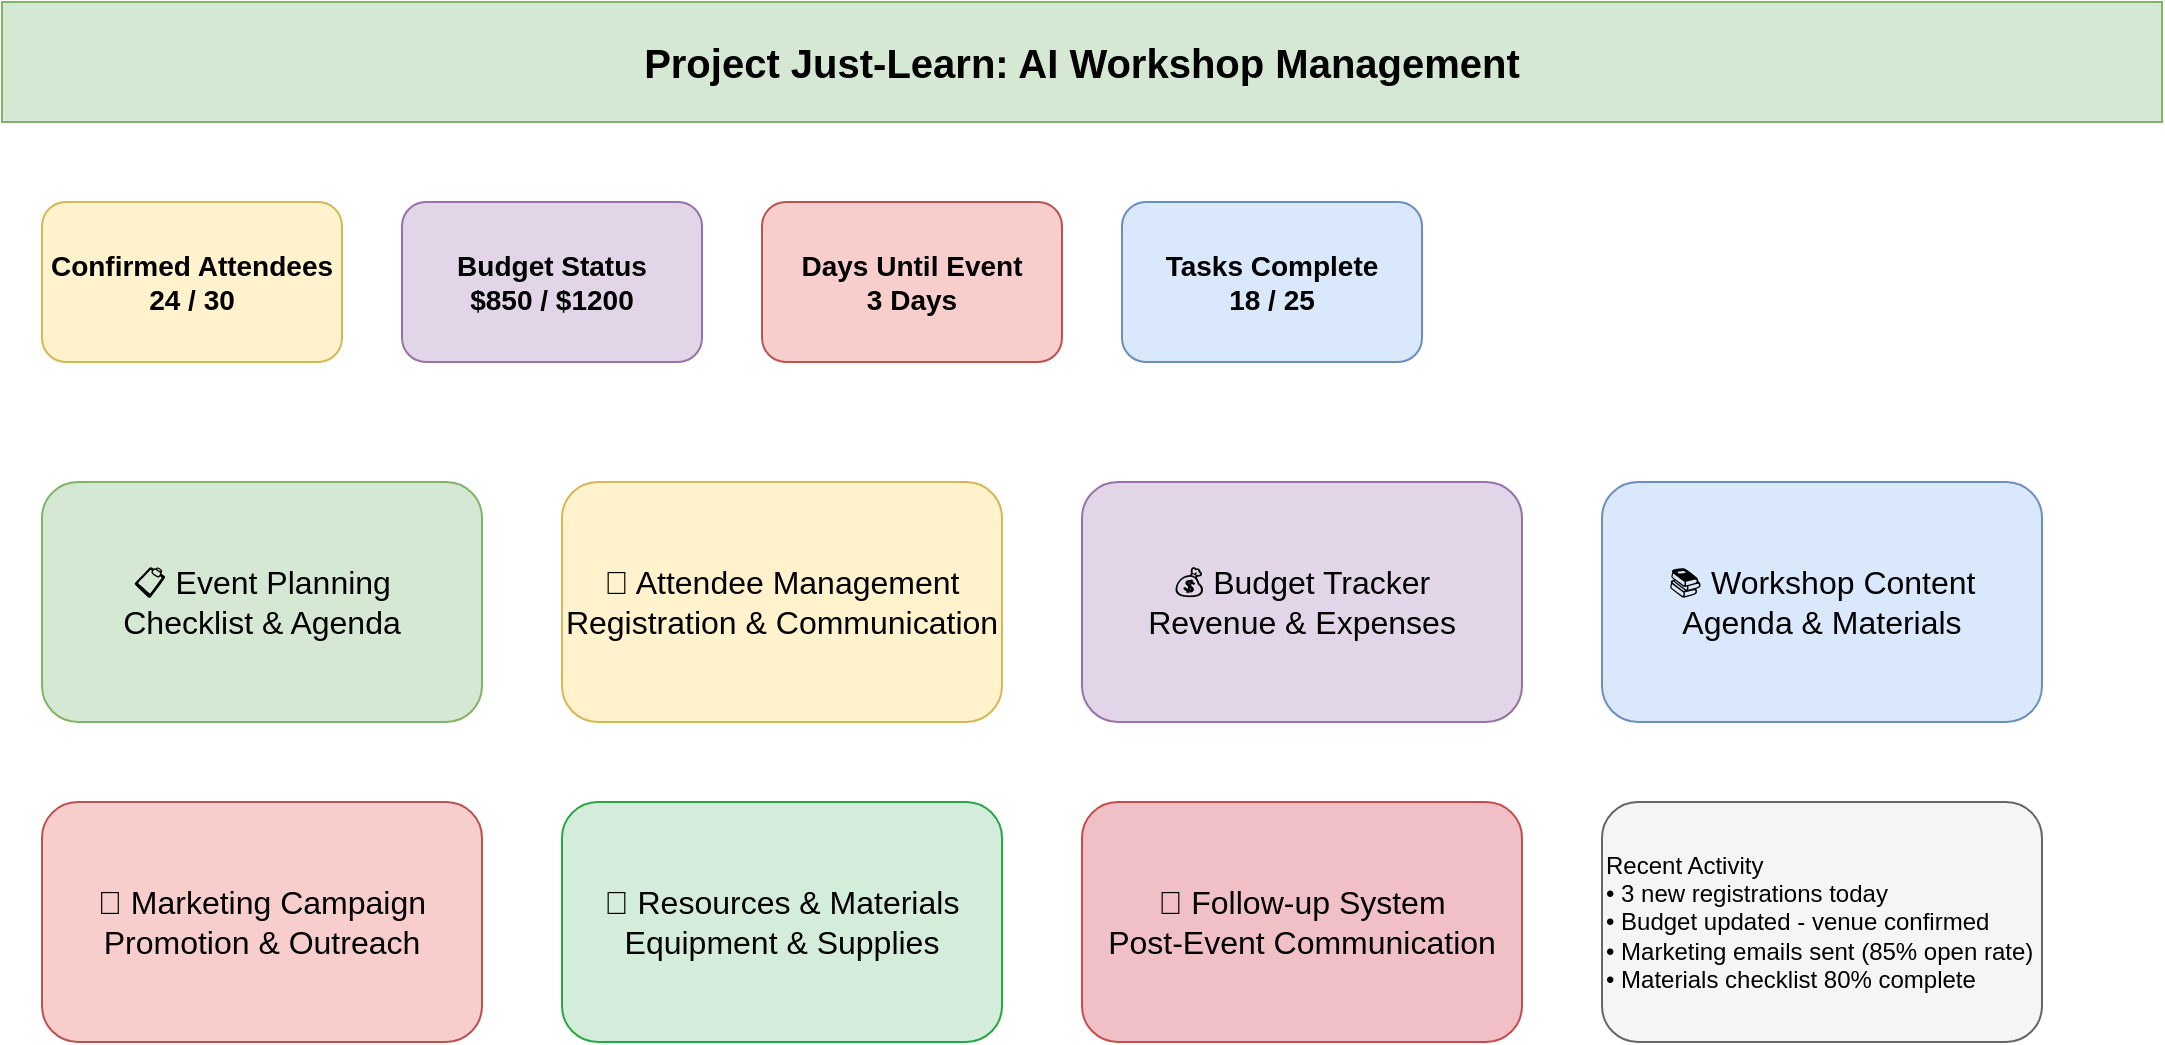 <mxfile version="24.2.5">
  <diagram name="Main Dashboard" id="dashboard">
    <mxGraphModel dx="1422" dy="738" grid="1" gridSize="10" guides="1" tooltips="1" connect="1" arrows="1" fold="1" page="1" pageScale="1" pageWidth="1169" pageHeight="827" math="0" shadow="0">
      <root>
        <mxCell id="0"/>
        <mxCell id="1" parent="0"/>
        <!-- Header -->
        <mxCell id="header" value="Project Just-Learn: AI Workshop Management" style="rounded=0;whiteSpace=wrap;html=1;fillColor=#d5e8d4;strokeColor=#82b366;fontSize=20;fontStyle=1" vertex="1" parent="1">
          <mxGeometry x="40" y="40" width="1080" height="60" as="geometry"/>
        </mxCell>
        <!-- Quick Stats Cards -->
        <mxCell id="stats1" value="Confirmed Attendees&#xa;24 / 30" style="rounded=1;whiteSpace=wrap;html=1;fillColor=#fff2cc;strokeColor=#d6b656;fontSize=14;fontStyle=1" vertex="1" parent="1">
          <mxGeometry x="60" y="140" width="150" height="80" as="geometry"/>
        </mxCell>
        <mxCell id="stats2" value="Budget Status&#xa;$850 / $1200" style="rounded=1;whiteSpace=wrap;html=1;fillColor=#e1d5e7;strokeColor=#9673a6;fontSize=14;fontStyle=1" vertex="1" parent="1">
          <mxGeometry x="240" y="140" width="150" height="80" as="geometry"/>
        </mxCell>
        <mxCell id="stats3" value="Days Until Event&#xa;3 Days" style="rounded=1;whiteSpace=wrap;html=1;fillColor=#f8cecc;strokeColor=#b85450;fontSize=14;fontStyle=1" vertex="1" parent="1">
          <mxGeometry x="420" y="140" width="150" height="80" as="geometry"/>
        </mxCell>
        <mxCell id="stats4" value="Tasks Complete&#xa;18 / 25" style="rounded=1;whiteSpace=wrap;html=1;fillColor=#dae8fc;strokeColor=#6c8ebf;fontSize=14;fontStyle=1" vertex="1" parent="1">
          <mxGeometry x="600" y="140" width="150" height="80" as="geometry"/>
        </mxCell>
        <!-- Navigation Grid -->
        <mxCell id="nav1" value="📋 Event Planning&#xa;Checklist &amp; Agenda" style="rounded=1;whiteSpace=wrap;html=1;fillColor=#d5e8d4;strokeColor=#82b366;fontSize=16" vertex="1" parent="1">
          <mxGeometry x="60" y="280" width="220" height="120" as="geometry"/>
        </mxCell>
        <mxCell id="nav2" value="👥 Attendee Management&#xa;Registration &amp; Communication" style="rounded=1;whiteSpace=wrap;html=1;fillColor=#fff2cc;strokeColor=#d6b656;fontSize=16" vertex="1" parent="1">
          <mxGeometry x="320" y="280" width="220" height="120" as="geometry"/>
        </mxCell>
        <mxCell id="nav3" value="💰 Budget Tracker&#xa;Revenue &amp; Expenses" style="rounded=1;whiteSpace=wrap;html=1;fillColor=#e1d5e7;strokeColor=#9673a6;fontSize=16" vertex="1" parent="1">
          <mxGeometry x="580" y="280" width="220" height="120" as="geometry"/>
        </mxCell>
        <mxCell id="nav4" value="📚 Workshop Content&#xa;Agenda &amp; Materials" style="rounded=1;whiteSpace=wrap;html=1;fillColor=#dae8fc;strokeColor=#6c8ebf;fontSize=16" vertex="1" parent="1">
          <mxGeometry x="840" y="280" width="220" height="120" as="geometry"/>
        </mxCell>
        <mxCell id="nav5" value="📢 Marketing Campaign&#xa;Promotion &amp; Outreach" style="rounded=1;whiteSpace=wrap;html=1;fillColor=#f8cecc;strokeColor=#b85450;fontSize=16" vertex="1" parent="1">
          <mxGeometry x="60" y="440" width="220" height="120" as="geometry"/>
        </mxCell>
        <mxCell id="nav6" value="🎯 Resources &amp; Materials&#xa;Equipment &amp; Supplies" style="rounded=1;whiteSpace=wrap;html=1;fillColor=#d4edda;strokeColor=#28a745;fontSize=16" vertex="1" parent="1">
          <mxGeometry x="320" y="440" width="220" height="120" as="geometry"/>
        </mxCell>
        <mxCell id="nav7" value="📧 Follow-up System&#xa;Post-Event Communication" style="rounded=1;whiteSpace=wrap;html=1;fillColor=#f1c0c7;strokeColor=#c94c4c;fontSize=16" vertex="1" parent="1">
          <mxGeometry x="580" y="440" width="220" height="120" as="geometry"/>
        </mxCell>
        <!-- Recent Activity -->
        <mxCell id="activity" value="Recent Activity&#xa;• 3 new registrations today&#xa;• Budget updated - venue confirmed&#xa;• Marketing emails sent (85% open rate)&#xa;• Materials checklist 80% complete" style="rounded=1;whiteSpace=wrap;html=1;fillColor=#f5f5f5;strokeColor=#666666;fontSize=12;align=left" vertex="1" parent="1">
          <mxGeometry x="840" y="440" width="220" height="120" as="geometry"/>
        </mxCell>
      </root>
    </mxGraphModel>
  </diagram>
  
  <diagram name="Registration Management" id="registration">
    <mxGraphModel dx="1422" dy="738" grid="1" gridSize="10" guides="1" tooltips="1" connect="1" arrows="1" fold="1" page="1" pageScale="1" pageWidth="1169" pageHeight="827" math="0" shadow="0">
      <root>
        <mxCell id="0"/>
        <mxCell id="1" parent="0"/>
        <!-- Header -->
        <mxCell id="reg-header" value="Attendee Registration Management" style="rounded=0;whiteSpace=wrap;html=1;fillColor=#fff2cc;strokeColor=#d6b656;fontSize=18;fontStyle=1" vertex="1" parent="1">
          <mxGeometry x="40" y="40" width="1080" height="50" as="geometry"/>
        </mxCell>
        <!-- Registration Stats -->
        <mxCell id="reg-stats" value="Registration Overview&#xa;Confirmed: 24 | Waitlist: 6 | Capacity: 30&#xa;No-shows expected: 2-3 (10%)" style="rounded=1;whiteSpace=wrap;html=1;fillColor=#d1ecf1;strokeColor=#0c5460;fontSize=14" vertex="1" parent="1">
          <mxGeometry x="60" y="120" width="400" height="80" as="geometry"/>
        </mxCell>
        <!-- Quick Actions -->
        <mxCell id="reg-actions" value="Quick Actions&#xa;[Send Reminder] [Export List]&#xa;[Add from Waitlist] [Mark No-Show]" style="rounded=1;whiteSpace=wrap;html=1;fillColor=#d4edda;strokeColor=#155724;fontSize=14" vertex="1" parent="1">
          <mxGeometry x="500" y="120" width="300" height="80" as="geometry"/>
        </mxCell>
        <!-- Attendee List Table -->
        <mxCell id="attendee-table" value="Attendee List&#xa;┌─────────────────────────────────────────────────────────────┐&#xa;│ Name        │ Email           │ Phone     │ AI Exp │ Status    │&#xa;├─────────────────────────────────────────────────────────────┤&#xa;│ John Smith  │ john@email.com  │ 555-0123  │ Beginner│ Confirmed │&#xa;│ Jane Doe    │ jane@email.com  │ 555-0124  │ None    │ Confirmed │&#xa;│ Mike Wilson │ mike@email.com  │ 555-0125  │ Inter.  │ Waitlist  │&#xa;│ [Add Row]   │                 │           │         │           │&#xa;└─────────────────────────────────────────────────────────────┘" style="rounded=1;whiteSpace=wrap;html=1;fillColor=#f8f9fa;strokeColor=#6c757d;fontSize=12;fontFamily=Courier New;align=left" vertex="1" parent="1">
          <mxGeometry x="60" y="240" width="740" height="200" as="geometry"/>
        </mxCell>
        <!-- Communication Templates -->
        <mxCell id="comm-templates" value="Communication Templates&#xa;┌ Confirmation Email ┐ ┌ Reminder Email ┐&#xa;│ Subject: Welcome!   │ │ Subject: Tomorrow! │&#xa;│ • Event details     │ │ • Final reminders  │&#xa;│ • What to bring     │ │ • Contact info     │&#xa;│ [Edit] [Send]       │ │ [Edit] [Send]      │&#xa;└─────────────────────┘ └────────────────────┘" style="rounded=1;whiteSpace=wrap;html=1;fillColor=#e2e3e5;strokeColor=#383d41;fontSize=12;fontFamily=Courier New;align=left" vertex="1" parent="1">
          <mxGeometry x="60" y="480" width="500" height="150" as="geometry"/>
        </mxCell>
        <!-- Check-in Process -->
        <mxCell id="checkin" value="Day-of Check-in&#xa;□ Registration table setup&#xa;□ Name tags prepared&#xa;□ Attendance sheet ready&#xa;□ Materials organized&#xa;&#xa;Emergency Contact:&#xa;📞 [Your Phone Number]" style="rounded=1;whiteSpace=wrap;html=1;fillColor=#fff3cd;strokeColor=#856404;fontSize=12;align=left" vertex="1" parent="1">
          <mxGeometry x="600" y="480" width="200" height="150" as="geometry"/>
        </mxCell>
      </root>
    </mxGraphModel>
  </diagram>

  <diagram name="Budget Tracker" id="budget">
    <mxGraphModel dx="1422" dy="738" grid="1" gridSize="10" guides="1" tooltips="1" connect="1" arrows="1" fold="1" page="1" pageScale="1" pageWidth="1169" pageHeight="827" math="0" shadow="0">
      <root>
        <mxCell id="0"/>
        <mxCell id="1" parent="0"/>
        <!-- Header -->
        <mxCell id="budget-header" value="Project Just-Learn Budget Tracker" style="rounded=0;whiteSpace=wrap;html=1;fillColor=#e1d5e7;strokeColor=#9673a6;fontSize=18;fontStyle=1" vertex="1" parent="1">
          <mxGeometry x="40" y="40" width="1080" height="50" as="geometry"/>
        </mxCell>
        <!-- Financial Summary -->
        <mxCell id="fin-summary" value="Financial Summary&#xa;Total Revenue: $1,200 (24 attendees × $50)&#xa;Total Expenses: $850&#xa;Net Profit: $350" style="rounded=1;whiteSpace=wrap;html=1;fillColor=#d4edda;strokeColor=#155724;fontSize=16;fontStyle=1" vertex="1" parent="1">
          <mxGeometry x="60" y="120" width="350" height="100" as="geometry"/>
        </mxCell>
        <!-- Break-even Analysis -->
        <mxCell id="breakeven" value="Break-even Analysis&#xa;Break-even: 17 attendees&#xa;Current: 24 confirmed&#xa;Buffer: 7 extra (safety margin)" style="rounded=1;whiteSpace=wrap;html=1;fillColor=#d1ecf1;strokeColor=#0c5460;fontSize=14" vertex="1" parent="1">
          <mxGeometry x="450" y="120" width="300" height="100" as="geometry"/>
        </mxCell>
        <!-- Expense Breakdown -->
        <mxCell id="expense-chart" value="Expense Breakdown&#xa;┌─────────────────────────┐&#xa;│ Venue Rental    $300    │&#xa;│ Equipment       $200    │&#xa;│ Materials       $150    │&#xa;│ Marketing       $100    │&#xa;│ Refreshments    $100    │&#xa;│ TOTAL          $850     │&#xa;└─────────────────────────┘" style="rounded=1;whiteSpace=wrap;html=1;fillColor=#f8f9fa;strokeColor=#6c757d;fontSize=12;fontFamily=Courier New;align=left" vertex="1" parent="1">
          <mxGeometry x="60" y="260" width="300" height="200" as="geometry"/>
        </mxCell>
        <!-- Payment Tracking -->
        <mxCell id="payment-track" value="Payment Tracking&#xa;┌─────────────────────────────────┐&#xa;│ Vendor          │ Amount │ Status │&#xa;├─────────────────────────────────┤&#xa;│ City Library    │ $300   │ PAID   │&#xa;│ AV Rental Co    │ $200   │ DUE    │&#xa;│ Print Shop      │ $150   │ PAID   │&#xa;│ Coffee Service  │ $100   │ DUE    │&#xa;└─────────────────────────────────┘" style="rounded=1;whiteSpace=wrap;html=1;fillColor=#fff3cd;strokeColor=#856404;fontSize=12;fontFamily=Courier New;align=left" vertex="1" parent="1">
          <mxGeometry x="400" y="260" width="400" height="200" as="geometry"/>
        </mxCell>
        <!-- Budget Status -->
        <mxCell id="budget-status" value="Budget Health: ✅ GREEN&#xa;Revenue exceeds expenses&#xa;with healthy 29% margin&#xa;&#xa;Next Review: Day before event&#xa;Contingency fund: $120 available" style="rounded=1;whiteSpace=wrap;html=1;fillColor=#d5e8d4;strokeColor=#82b366;fontSize=14" vertex="1" parent="1">
          <mxGeometry x="60" y="500" width="300" height="120" as="geometry"/>
        </mxCell>
        <!-- Revenue Sources -->
        <mxCell id="revenue" value="Revenue Sources&#xa;Registration fees: $1,200&#xa;Sponsorships: $0&#xa;Material sales: $0&#xa;&#xa;Pricing: $50/person&#xa;Early bird: $40 (expired)" style="rounded=1;whiteSpace=wrap;html=1;fillColor=#f1c0c7;strokeColor=#721c24;fontSize=12" vertex="1" parent="1">
          <mxGeometry x="400" y="500" width="300" height="120" as="geometry"/>
        </mxCell>
      </root>
    </mxGraphModel>
  </diagram>

  <diagram name="Marketing Campaign" id="marketing">
    <mxGraphModel dx="1422" dy="738" grid="1" gridSize="10" guides="1" tooltips="1" connect="1" arrows="1" fold="1" page="1" pageScale="1" pageWidth="1169" pageHeight="827" math="0" shadow="0">
      <root>
        <mxCell id="0"/>
        <mxCell id="1" parent="0"/>
        <!-- Header -->
        <mxCell id="marketing-header" value="Marketing Campaign Dashboard" style="rounded=0;whiteSpace=wrap;html=1;fillColor=#f8cecc;strokeColor=#b85450;fontSize=18;fontStyle=1" vertex="1" parent="1">
          <mxGeometry x="40" y="40" width="1080" height="50" as="geometry"/>
        </mxCell>
        <!-- Campaign Overview -->
        <mxCell id="campaign-stats" value="Campaign Performance&#xa;Total Reach: 2,450 people&#xa;Registrations: 24 (conversion: 0.98%)&#xa;Cost per registration: $4.17" style="rounded=1;whiteSpace=wrap;html=1;fillColor=#d4edda;strokeColor=#155724;fontSize=14;fontStyle=1" vertex="1" parent="1">
          <mxGeometry x="60" y="120" width="400" height="80" as="geometry"/>
        </mxCell>
        <!-- Timeline -->
        <mxCell id="timeline" value="Marketing Timeline&#xa;Week 1: Launch announcement ✅&#xa;Week 2: Social media push ✅&#xa;This week: Final reminders 🔄&#xa;Day-of: Live updates" style="rounded=1;whiteSpace=wrap;html=1;fillColor=#d1ecf1;strokeColor=#0c5460;fontSize=12" vertex="1" parent="1">
          <mxGeometry x="500" y="120" width="300" height="80" as="geometry"/>
        </mxCell>
        <!-- Channel Performance -->
        <mxCell id="channels" value="Marketing Channels&#xa;┌─────────────────────────────────────────┐&#xa;│ Channel      │ Reach │ Clicks │ Converts │&#xa;├─────────────────────────────────────────┤&#xa;│ Facebook     │ 1200  │ 180    │ 12       │&#xa;│ LinkedIn     │ 800   │ 120    │ 8        │&#xa;│ Email List   │ 300   │ 90     │ 3        │&#xa;│ Word-of-mouth│ 150   │ -      │ 1        │&#xa;└─────────────────────────────────────────┘" style="rounded=1;whiteSpace=wrap;html=1;fillColor=#f8f9fa;strokeColor=#6c757d;fontSize=12;fontFamily=Courier New;align=left" vertex="1" parent="1">
          <mxGeometry x="60" y="240" width="500" height="180" as="geometry"/>
        </mxCell>
        <!-- Content Library -->
        <mxCell id="content" value="Content Library&#xa;📱 Social Media Posts&#xa;  • LinkedIn post ✅&#xa;  • Facebook event ✅&#xa;  • Instagram stories ✅&#xa;&#xa;📧 Email Templates&#xa;  • Launch email ✅&#xa;  • Reminder email ✅&#xa;&#xa;🖨️ Print Materials&#xa;  • Flyers (50 printed) ✅" style="rounded=1;whiteSpace=wrap;html=1;fillColor=#fff3cd;strokeColor=#856404;fontSize=12;align=left" vertex="1" parent="1">
          <mxGeometry x="600" y="240" width="200" height="180" as="geometry"/>
        </mxCell>
        <!-- Next Actions -->
        <mxCell id="next-actions" value="Next Marketing Actions&#xa;□ Send final reminder email (tomorrow)&#xa;□ Post day-of social updates&#xa;□ Share behind-the-scenes content&#xa;□ Collect testimonials during event&#xa;□ Post thank you &amp; success story" style="rounded=1;whiteSpace=wrap;html=1;fillColor=#e2e3e5;strokeColor=#383d41;fontSize=12;align=left" vertex="1" parent="1">
          <mxGeometry x="60" y="450" width="400" height="120" as="geometry"/>
        </mxCell>
        <!-- Partnership Outreach -->
        <mxCell id="partnerships" value="Partnership Status&#xa;City Library: Hosting ✅&#xa;Local Tech Meetup: Promotion ✅&#xa;Community College: Declined&#xa;Chamber of Commerce: Pending&#xa;&#xa;Potential for next event:&#xa;Coffee shops for flyers" style="rounded=1;whiteSpace=wrap;html=1;fillColor=#f1c0c7;strokeColor=#721c24;fontSize=12;align=left" vertex="1" parent="1">
          <mxGeometry x="500" y="450" width="300" height="120" as="geometry"/>
        </mxCell>
      </root>
    </mxGraphModel>
  </diagram>

  <diagram name="User Flow" id="userflow">
    <mxGraphModel dx="1422" dy="738" grid="1" gridSize="10" guides="1" tooltips="1" connect="1" arrows="1" fold="1" page="1" pageScale="1" pageWidth="1169" pageHeight="827" math="0" shadow="0">
      <root>
        <mxCell id="0"/>
        <mxCell id="1" parent="0"/>
        <!-- Title -->
        <mxCell id="flow-title" value="Event Organizer User Flow" style="rounded=0;whiteSpace=wrap;html=1;fillColor=#dae8fc;strokeColor=#6c8ebf;fontSize=20;fontStyle=1" vertex="1" parent="1">
          <mxGeometry x="400" y="40" width="300" height="40" as="geometry"/>
        </mxCell>
        <!-- Start -->
        <mxCell id="start" value="Event Organizer&#xa;Starts Planning" style="ellipse;whiteSpace=wrap;html=1;fillColor=#d5e8d4;strokeColor=#82b366;fontSize=14" vertex="1" parent="1">
          <mxGeometry x="500" y="120" width="120" height="80" as="geometry"/>
        </mxCell>
        <!-- Dashboard -->
        <mxCell id="dashboard-flow" value="Main Dashboard&#xa;Overview &amp; Navigation" style="rounded=1;whiteSpace=wrap;html=1;fillColor=#fff2cc;strokeColor=#d6b656;fontSize=14" vertex="1" parent="1">
          <mxGeometry x="480" y="240" width="160" height="60" as="geometry"/>
        </mxCell>
        <!-- Planning Phase -->
        <mxCell id="planning" value="📋 Planning Phase&#xa;• Set agenda&#xa;• Create checklist&#xa;• Budget setup" style="rounded=1;whiteSpace=wrap;html=1;fillColor=#d5e8d4;strokeColor=#82b366;fontSize=12" vertex="1" parent="1">
          <mxGeometry x="80" y="360" width="140" height="80" as="geometry"/>
        </mxCell>
        <mxCell id="marketing-flow" value="📢 Marketing Phase&#xa;• Create campaigns&#xa;• Track performance&#xa;• Manage outreach" style="rounded=1;whiteSpace=wrap;html=1;fillColor=#f8cecc;strokeColor=#b85450;fontSize=12" vertex="1" parent="1">
          <mxGeometry x="260" y="360" width="140" height="80" as="geometry"/>
        </mxCell>
        <mxCell id="registration-flow" value="👥 Registration&#xa;• Track attendees&#xa;• Send communications&#xa;• Manage waitlist" style="rounded=1;whiteSpace=wrap;html=1;fillColor=#fff2cc;strokeColor=#d6b656;fontSize=12" vertex="1" parent="1">
          <mxGeometry x="440" y="360" width="140" height="80" as="geometry"/>
        </mxCell>
        <mxCell id="resources-flow" value="🎯 Resources&#xa;• Equipment checklist&#xa;• Material preparation&#xa;• Setup timeline" style="rounded=1;whiteSpace=wrap;html=1;fillColor=#e1d5e7;strokeColor=#9673a6;fontSize=12" vertex="1" parent="1">
          <mxGeometry x="620" y="360" width="140" height="80" as="geometry"/>
        </mxCell>
        <mxCell id="budget-flow" value="💰 Budget Tracking&#xa;• Monitor expenses&#xa;• Track payments&#xa;• Revenue analysis" style="rounded=1;whiteSpace=wrap;html=1;fillColor=#dae8fc;strokeColor=#6c8ebf;fontSize=12" vertex="1" parent="1">
          <mxGeometry x="800" y="360" width="140" height="80" as="geometry"/>
        </mxCell>
        <!-- Event Day -->
        <mxCell id="event-day" value="🎉 Event Day&#xa;Execution &amp; Management" style="rounded=1;whiteSpace=wrap;html=1;fillColor=#d4edda;strokeColor=#28a745;fontSize=14;fontStyle=1" vertex="1" parent="1">
          <mxGeometry x="480" y="500" width="160" height="60" as="geometry"/>
        </mxCell>
        <!-- Follow-up -->
        <mxCell id="followup-flow" value="📧 Post-Event&#xa;Follow-up &amp; Analysis" style="rounded=1;whiteSpace=wrap;html=1;fillColor=#f1c0c7;strokeColor=#721c24;fontSize=14" vertex="1" parent="1">
          <mxGeometry x="480" y="620" width="160" height="60" as="geometry"/>
        </mxCell>
        <!-- Arrows -->
        <mxCell id="arrow1" value="" style="endArrow=classic;html=1;rounded=0;" edge="1" parent="1" source="start" target="dashboard-flow">
          <mxGeometry width="50" height="50" relative="1" as="geometry">
            <mxPoint x="560" y="250" as="sourcePoint"/>
            <mxPoint x="610" y="200" as="targetPoint"/>
          </mxGeometry>
        </mxCell>
        <mxCell id="arrow2" value="" style="endArrow=classic;html=1;rounded=0;" edge="1" parent="1" source="dashboard-flow" target="planning">
          <mxGeometry width="50" height="50" relative="1" as="geometry">
            <mxPoint x="480" y="310" as="sourcePoint"/>
            <mxPoint x="200" y="360" as="targetPoint"/>
          </mxGeometry>
        </mxCell>
        <mxCell id="arrow3" value="" style="endArrow=classic;html=1;rounded=0;" edge="1" parent="1" source="dashboard-flow" target="marketing-flow">
          <mxGeometry width="50" height="50" relative="1" as="geometry">
            <mxPoint x="500" y="310" as="sourcePoint"/>
            <mxPoint x="330" y="360" as="targetPoint"/>
          </mxGeometry>
        </mxCell>
        <mxCell id="arrow4" value="" style="endArrow=classic;html=1;rounded=0;" edge="1" parent="1" source="dashboard-flow" target="registration-flow">
          <mxGeometry width="50" height="50" relative="1" as="geometry">
            <mxPoint x="540" y="310" as="sourcePoint"/>
            <mxPoint x="510" y="360" as="targetPoint"/>
          </mxGeometry>
        </mxCell>
        <mxCell id="arrow5" value="" style="endArrow=classic;html=1;rounded=0;" edge="1" parent="1" source="dashboard-flow" target="resources-flow">
          <mxGeometry width="50" height="50" relative="1" as="geometry">
            <mxPoint x="580" y="310" as="sourcePoint"/>
            <mxPoint x="690" y="360" as="targetPoint"/>
          </mxGeometry>
        </mxCell>
        <mxCell id="arrow6" value="" style="endArrow=classic;html=1;rounded=0;" edge="1" parent="1" source="dashboard-flow" target="budget-flow">
          <mxGeometry width="50" height="50" relative="1" as="geometry">
            <mxPoint x="600" y="310" as="sourcePoint"/>
            <mxPoint x="870" y="360" as="targetPoint"/>
          </mxGeometry>
        </mxCell>
        <mxCell id="arrow7" value="" style="endArrow=classic;html=1;rounded=0;" edge="1" parent="1" source="event-day" target="followup-flow">
          <mxGeometry width="50" height="50" relative="1" as="geometry">
            <mxPoint x="560" y="580" as="sourcePoint"/>
            <mxPoint x="560" y="620" as="targetPoint"/>
          </mxGeometry>
        </mxCell>
      </root>
    </mxGraphModel>
  </diagram>
</mxfile>
